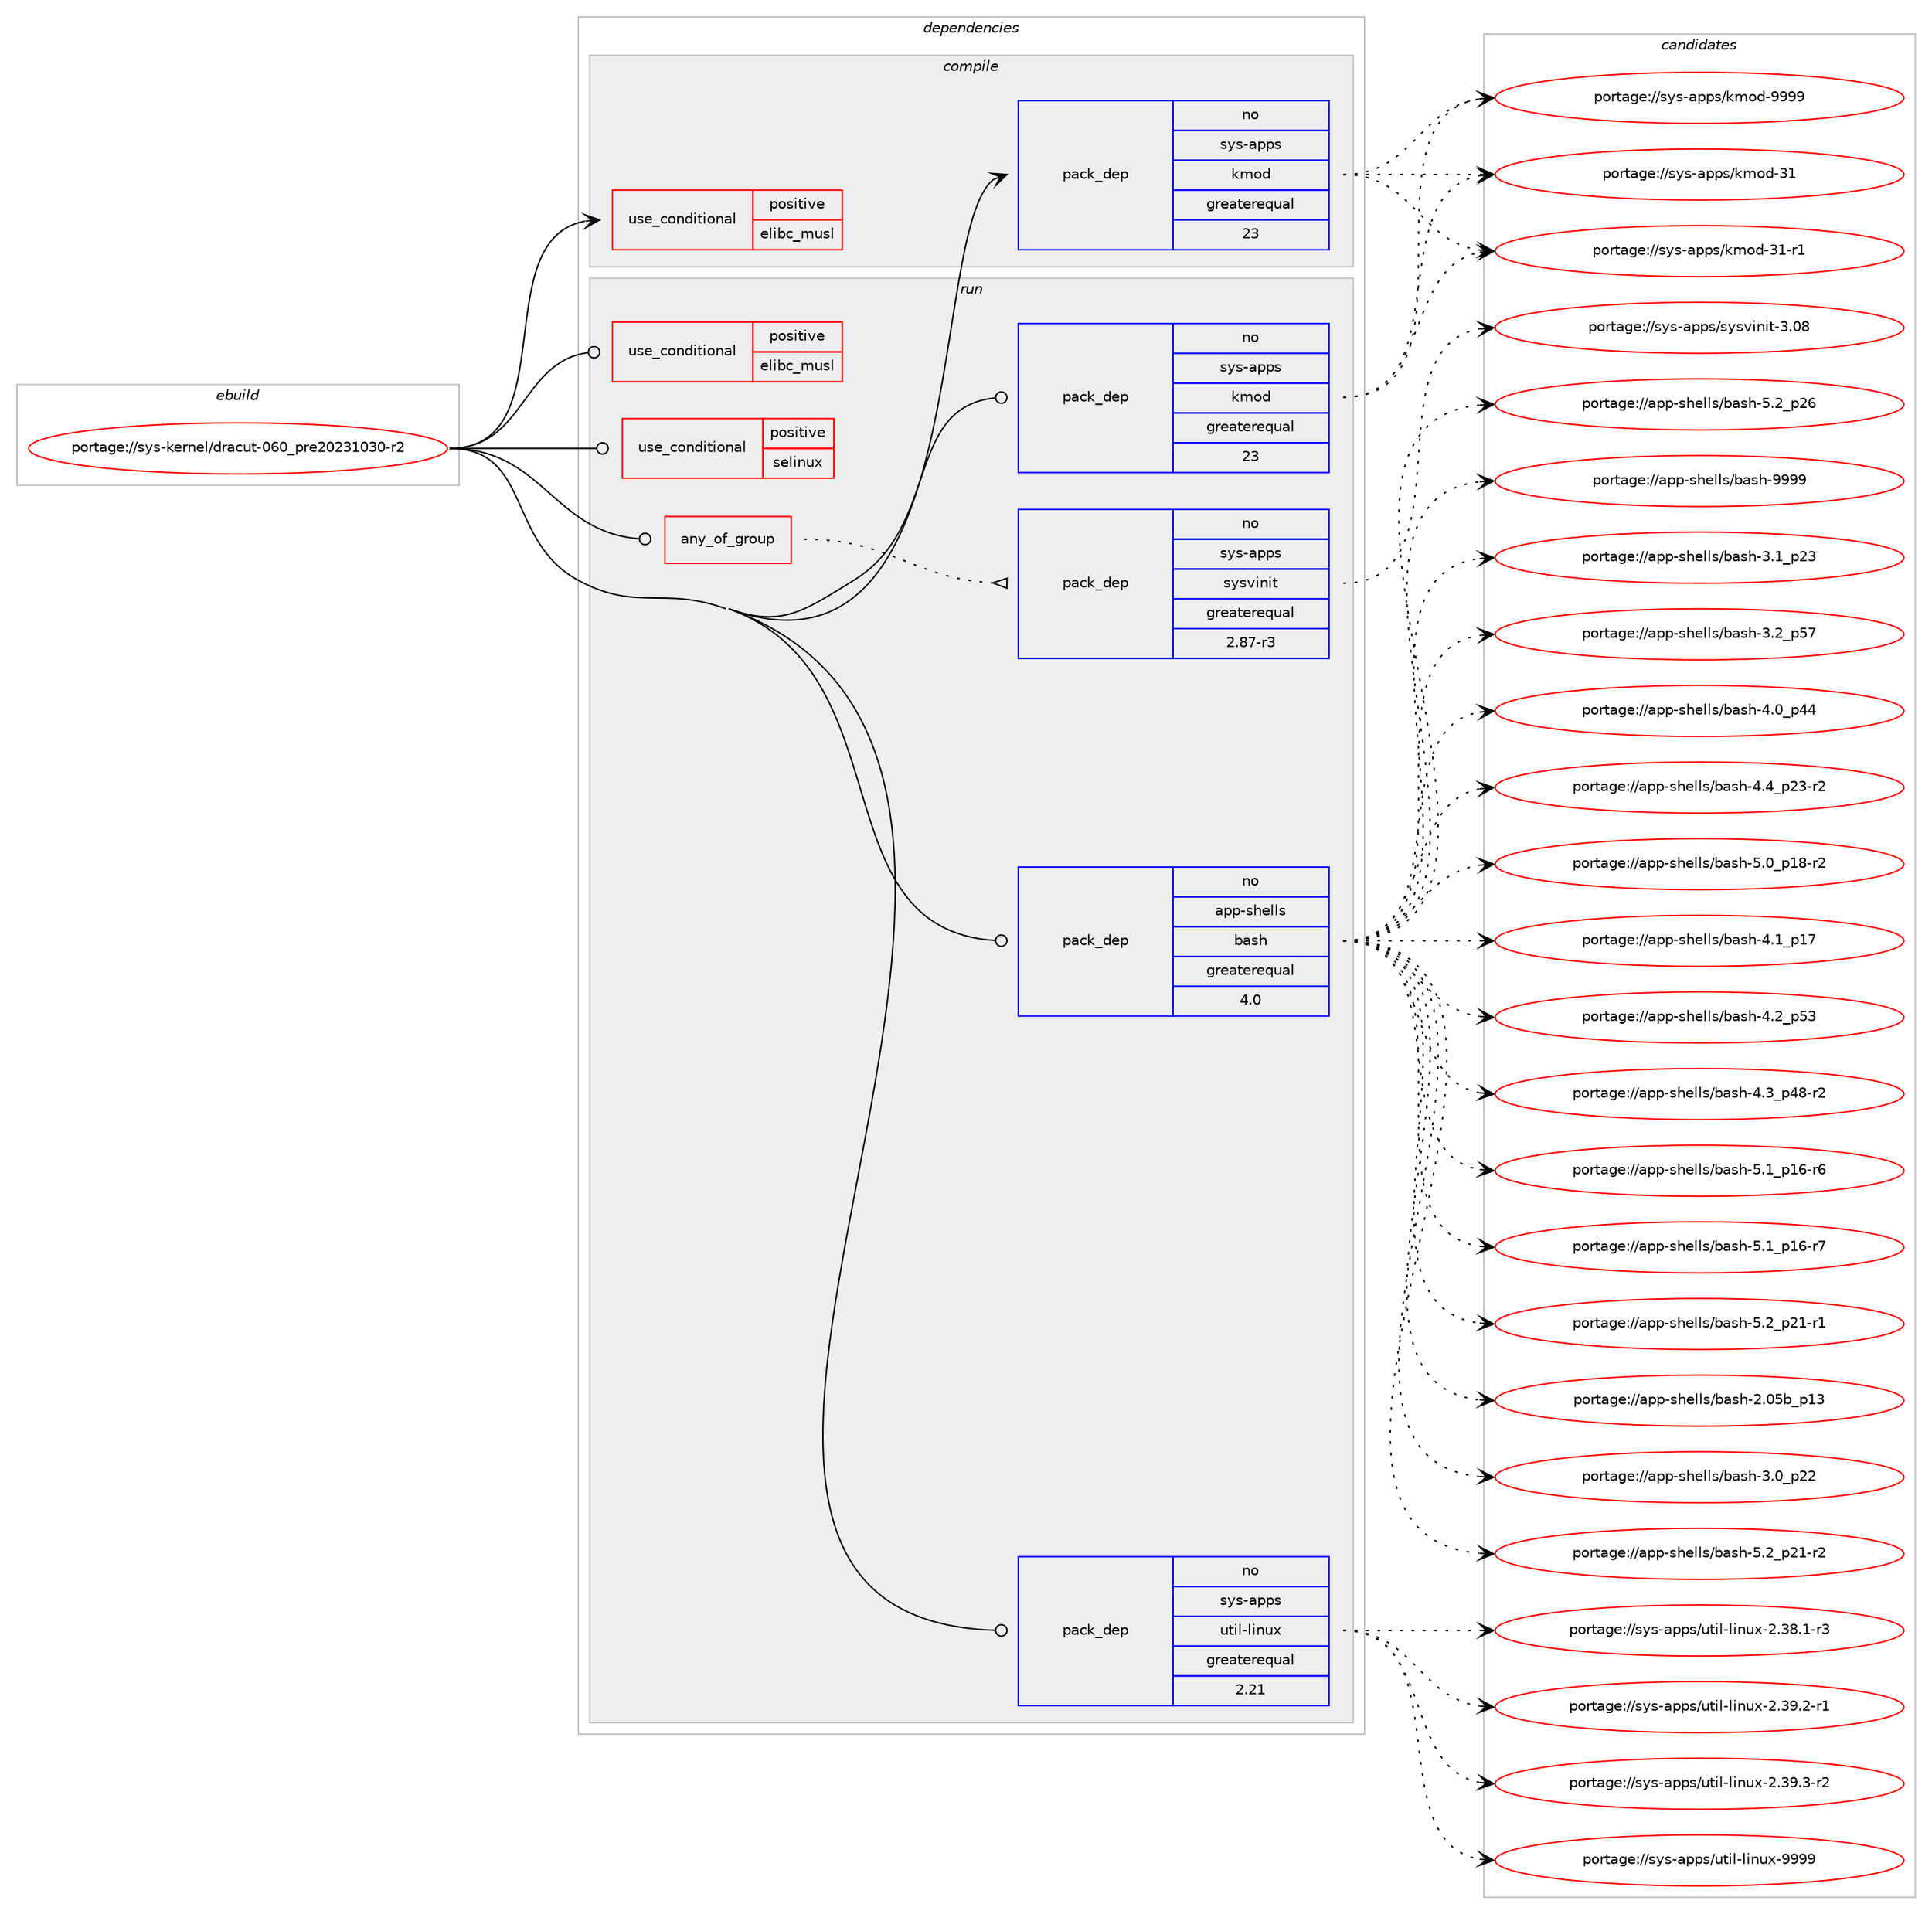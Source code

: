 digraph prolog {

# *************
# Graph options
# *************

newrank=true;
concentrate=true;
compound=true;
graph [rankdir=LR,fontname=Helvetica,fontsize=10,ranksep=1.5];#, ranksep=2.5, nodesep=0.2];
edge  [arrowhead=vee];
node  [fontname=Helvetica,fontsize=10];

# **********
# The ebuild
# **********

subgraph cluster_leftcol {
color=gray;
rank=same;
label=<<i>ebuild</i>>;
id [label="portage://sys-kernel/dracut-060_pre20231030-r2", color=red, width=4, href="../sys-kernel/dracut-060_pre20231030-r2.svg"];
}

# ****************
# The dependencies
# ****************

subgraph cluster_midcol {
color=gray;
label=<<i>dependencies</i>>;
subgraph cluster_compile {
fillcolor="#eeeeee";
style=filled;
label=<<i>compile</i>>;
subgraph cond11347 {
dependency16053 [label=<<TABLE BORDER="0" CELLBORDER="1" CELLSPACING="0" CELLPADDING="4"><TR><TD ROWSPAN="3" CELLPADDING="10">use_conditional</TD></TR><TR><TD>positive</TD></TR><TR><TD>elibc_musl</TD></TR></TABLE>>, shape=none, color=red];
# *** BEGIN UNKNOWN DEPENDENCY TYPE (TODO) ***
# dependency16053 -> package_dependency(portage://sys-kernel/dracut-060_pre20231030-r2,install,no,sys-libs,fts-standalone,none,[,,],[],[])
# *** END UNKNOWN DEPENDENCY TYPE (TODO) ***

}
id:e -> dependency16053:w [weight=20,style="solid",arrowhead="vee"];
subgraph pack4553 {
dependency16054 [label=<<TABLE BORDER="0" CELLBORDER="1" CELLSPACING="0" CELLPADDING="4" WIDTH="220"><TR><TD ROWSPAN="6" CELLPADDING="30">pack_dep</TD></TR><TR><TD WIDTH="110">no</TD></TR><TR><TD>sys-apps</TD></TR><TR><TD>kmod</TD></TR><TR><TD>greaterequal</TD></TR><TR><TD>23</TD></TR></TABLE>>, shape=none, color=blue];
}
id:e -> dependency16054:w [weight=20,style="solid",arrowhead="vee"];
}
subgraph cluster_compileandrun {
fillcolor="#eeeeee";
style=filled;
label=<<i>compile and run</i>>;
}
subgraph cluster_run {
fillcolor="#eeeeee";
style=filled;
label=<<i>run</i>>;
subgraph any152 {
dependency16055 [label=<<TABLE BORDER="0" CELLBORDER="1" CELLSPACING="0" CELLPADDING="4"><TR><TD CELLPADDING="10">any_of_group</TD></TR></TABLE>>, shape=none, color=red];subgraph pack4554 {
dependency16056 [label=<<TABLE BORDER="0" CELLBORDER="1" CELLSPACING="0" CELLPADDING="4" WIDTH="220"><TR><TD ROWSPAN="6" CELLPADDING="30">pack_dep</TD></TR><TR><TD WIDTH="110">no</TD></TR><TR><TD>sys-apps</TD></TR><TR><TD>sysvinit</TD></TR><TR><TD>greaterequal</TD></TR><TR><TD>2.87-r3</TD></TR></TABLE>>, shape=none, color=blue];
}
dependency16055:e -> dependency16056:w [weight=20,style="dotted",arrowhead="oinv"];
# *** BEGIN UNKNOWN DEPENDENCY TYPE (TODO) ***
# dependency16055 -> package_dependency(portage://sys-kernel/dracut-060_pre20231030-r2,run,no,sys-apps,openrc,none,[,,],[],[use(enable(sysv-utils),negative),use(optenable(selinux),none)])
# *** END UNKNOWN DEPENDENCY TYPE (TODO) ***

# *** BEGIN UNKNOWN DEPENDENCY TYPE (TODO) ***
# dependency16055 -> package_dependency(portage://sys-kernel/dracut-060_pre20231030-r2,run,no,sys-apps,systemd,none,[,,],[],[use(enable(sysv-utils),none)])
# *** END UNKNOWN DEPENDENCY TYPE (TODO) ***

# *** BEGIN UNKNOWN DEPENDENCY TYPE (TODO) ***
# dependency16055 -> package_dependency(portage://sys-kernel/dracut-060_pre20231030-r2,run,no,sys-apps,s6-linux-init,none,[,,],[],[use(enable(sysv-utils),negative)])
# *** END UNKNOWN DEPENDENCY TYPE (TODO) ***

}
id:e -> dependency16055:w [weight=20,style="solid",arrowhead="odot"];
subgraph cond11348 {
dependency16057 [label=<<TABLE BORDER="0" CELLBORDER="1" CELLSPACING="0" CELLPADDING="4"><TR><TD ROWSPAN="3" CELLPADDING="10">use_conditional</TD></TR><TR><TD>positive</TD></TR><TR><TD>elibc_musl</TD></TR></TABLE>>, shape=none, color=red];
# *** BEGIN UNKNOWN DEPENDENCY TYPE (TODO) ***
# dependency16057 -> package_dependency(portage://sys-kernel/dracut-060_pre20231030-r2,run,no,sys-libs,fts-standalone,none,[,,],[],[])
# *** END UNKNOWN DEPENDENCY TYPE (TODO) ***

}
id:e -> dependency16057:w [weight=20,style="solid",arrowhead="odot"];
subgraph cond11349 {
dependency16058 [label=<<TABLE BORDER="0" CELLBORDER="1" CELLSPACING="0" CELLPADDING="4"><TR><TD ROWSPAN="3" CELLPADDING="10">use_conditional</TD></TR><TR><TD>positive</TD></TR><TR><TD>selinux</TD></TR></TABLE>>, shape=none, color=red];
# *** BEGIN UNKNOWN DEPENDENCY TYPE (TODO) ***
# dependency16058 -> package_dependency(portage://sys-kernel/dracut-060_pre20231030-r2,run,no,sec-policy,selinux-dracut,none,[,,],[],[])
# *** END UNKNOWN DEPENDENCY TYPE (TODO) ***

# *** BEGIN UNKNOWN DEPENDENCY TYPE (TODO) ***
# dependency16058 -> package_dependency(portage://sys-kernel/dracut-060_pre20231030-r2,run,no,sys-libs,libselinux,none,[,,],[],[])
# *** END UNKNOWN DEPENDENCY TYPE (TODO) ***

# *** BEGIN UNKNOWN DEPENDENCY TYPE (TODO) ***
# dependency16058 -> package_dependency(portage://sys-kernel/dracut-060_pre20231030-r2,run,no,sys-libs,libsepol,none,[,,],[],[])
# *** END UNKNOWN DEPENDENCY TYPE (TODO) ***

}
id:e -> dependency16058:w [weight=20,style="solid",arrowhead="odot"];
# *** BEGIN UNKNOWN DEPENDENCY TYPE (TODO) ***
# id -> package_dependency(portage://sys-kernel/dracut-060_pre20231030-r2,run,no,app-alternatives,cpio,none,[,,],[],[])
# *** END UNKNOWN DEPENDENCY TYPE (TODO) ***

subgraph pack4555 {
dependency16059 [label=<<TABLE BORDER="0" CELLBORDER="1" CELLSPACING="0" CELLPADDING="4" WIDTH="220"><TR><TD ROWSPAN="6" CELLPADDING="30">pack_dep</TD></TR><TR><TD WIDTH="110">no</TD></TR><TR><TD>app-shells</TD></TR><TR><TD>bash</TD></TR><TR><TD>greaterequal</TD></TR><TR><TD>4.0</TD></TR></TABLE>>, shape=none, color=blue];
}
id:e -> dependency16059:w [weight=20,style="solid",arrowhead="odot"];
# *** BEGIN UNKNOWN DEPENDENCY TYPE (TODO) ***
# id -> package_dependency(portage://sys-kernel/dracut-060_pre20231030-r2,run,no,sys-apps,coreutils,none,[,,],[],[use(enable(xattr),negative)])
# *** END UNKNOWN DEPENDENCY TYPE (TODO) ***

subgraph pack4556 {
dependency16060 [label=<<TABLE BORDER="0" CELLBORDER="1" CELLSPACING="0" CELLPADDING="4" WIDTH="220"><TR><TD ROWSPAN="6" CELLPADDING="30">pack_dep</TD></TR><TR><TD WIDTH="110">no</TD></TR><TR><TD>sys-apps</TD></TR><TR><TD>kmod</TD></TR><TR><TD>greaterequal</TD></TR><TR><TD>23</TD></TR></TABLE>>, shape=none, color=blue];
}
id:e -> dependency16060:w [weight=20,style="solid",arrowhead="odot"];
subgraph pack4557 {
dependency16061 [label=<<TABLE BORDER="0" CELLBORDER="1" CELLSPACING="0" CELLPADDING="4" WIDTH="220"><TR><TD ROWSPAN="6" CELLPADDING="30">pack_dep</TD></TR><TR><TD WIDTH="110">no</TD></TR><TR><TD>sys-apps</TD></TR><TR><TD>util-linux</TD></TR><TR><TD>greaterequal</TD></TR><TR><TD>2.21</TD></TR></TABLE>>, shape=none, color=blue];
}
id:e -> dependency16061:w [weight=20,style="solid",arrowhead="odot"];
# *** BEGIN UNKNOWN DEPENDENCY TYPE (TODO) ***
# id -> package_dependency(portage://sys-kernel/dracut-060_pre20231030-r2,run,no,virtual,pkgconfig,none,[,,],[],[])
# *** END UNKNOWN DEPENDENCY TYPE (TODO) ***

# *** BEGIN UNKNOWN DEPENDENCY TYPE (TODO) ***
# id -> package_dependency(portage://sys-kernel/dracut-060_pre20231030-r2,run,no,virtual,udev,none,[,,],[],[])
# *** END UNKNOWN DEPENDENCY TYPE (TODO) ***

}
}

# **************
# The candidates
# **************

subgraph cluster_choices {
rank=same;
color=gray;
label=<<i>candidates</i>>;

subgraph choice4553 {
color=black;
nodesep=1;
choice115121115459711211211547107109111100455149 [label="portage://sys-apps/kmod-31", color=red, width=4,href="../sys-apps/kmod-31.svg"];
choice1151211154597112112115471071091111004551494511449 [label="portage://sys-apps/kmod-31-r1", color=red, width=4,href="../sys-apps/kmod-31-r1.svg"];
choice1151211154597112112115471071091111004557575757 [label="portage://sys-apps/kmod-9999", color=red, width=4,href="../sys-apps/kmod-9999.svg"];
dependency16054:e -> choice115121115459711211211547107109111100455149:w [style=dotted,weight="100"];
dependency16054:e -> choice1151211154597112112115471071091111004551494511449:w [style=dotted,weight="100"];
dependency16054:e -> choice1151211154597112112115471071091111004557575757:w [style=dotted,weight="100"];
}
subgraph choice4554 {
color=black;
nodesep=1;
choice1151211154597112112115471151211151181051101051164551464856 [label="portage://sys-apps/sysvinit-3.08", color=red, width=4,href="../sys-apps/sysvinit-3.08.svg"];
dependency16056:e -> choice1151211154597112112115471151211151181051101051164551464856:w [style=dotted,weight="100"];
}
subgraph choice4555 {
color=black;
nodesep=1;
choice9711211245115104101108108115479897115104455046485398951124951 [label="portage://app-shells/bash-2.05b_p13", color=red, width=4,href="../app-shells/bash-2.05b_p13.svg"];
choice971121124511510410110810811547989711510445514648951125050 [label="portage://app-shells/bash-3.0_p22", color=red, width=4,href="../app-shells/bash-3.0_p22.svg"];
choice971121124511510410110810811547989711510445514649951125051 [label="portage://app-shells/bash-3.1_p23", color=red, width=4,href="../app-shells/bash-3.1_p23.svg"];
choice971121124511510410110810811547989711510445514650951125355 [label="portage://app-shells/bash-3.2_p57", color=red, width=4,href="../app-shells/bash-3.2_p57.svg"];
choice971121124511510410110810811547989711510445524648951125252 [label="portage://app-shells/bash-4.0_p44", color=red, width=4,href="../app-shells/bash-4.0_p44.svg"];
choice971121124511510410110810811547989711510445524649951124955 [label="portage://app-shells/bash-4.1_p17", color=red, width=4,href="../app-shells/bash-4.1_p17.svg"];
choice971121124511510410110810811547989711510445524650951125351 [label="portage://app-shells/bash-4.2_p53", color=red, width=4,href="../app-shells/bash-4.2_p53.svg"];
choice9711211245115104101108108115479897115104455246519511252564511450 [label="portage://app-shells/bash-4.3_p48-r2", color=red, width=4,href="../app-shells/bash-4.3_p48-r2.svg"];
choice9711211245115104101108108115479897115104455246529511250514511450 [label="portage://app-shells/bash-4.4_p23-r2", color=red, width=4,href="../app-shells/bash-4.4_p23-r2.svg"];
choice9711211245115104101108108115479897115104455346489511249564511450 [label="portage://app-shells/bash-5.0_p18-r2", color=red, width=4,href="../app-shells/bash-5.0_p18-r2.svg"];
choice9711211245115104101108108115479897115104455346499511249544511454 [label="portage://app-shells/bash-5.1_p16-r6", color=red, width=4,href="../app-shells/bash-5.1_p16-r6.svg"];
choice9711211245115104101108108115479897115104455346499511249544511455 [label="portage://app-shells/bash-5.1_p16-r7", color=red, width=4,href="../app-shells/bash-5.1_p16-r7.svg"];
choice9711211245115104101108108115479897115104455346509511250494511449 [label="portage://app-shells/bash-5.2_p21-r1", color=red, width=4,href="../app-shells/bash-5.2_p21-r1.svg"];
choice9711211245115104101108108115479897115104455346509511250494511450 [label="portage://app-shells/bash-5.2_p21-r2", color=red, width=4,href="../app-shells/bash-5.2_p21-r2.svg"];
choice971121124511510410110810811547989711510445534650951125054 [label="portage://app-shells/bash-5.2_p26", color=red, width=4,href="../app-shells/bash-5.2_p26.svg"];
choice97112112451151041011081081154798971151044557575757 [label="portage://app-shells/bash-9999", color=red, width=4,href="../app-shells/bash-9999.svg"];
dependency16059:e -> choice9711211245115104101108108115479897115104455046485398951124951:w [style=dotted,weight="100"];
dependency16059:e -> choice971121124511510410110810811547989711510445514648951125050:w [style=dotted,weight="100"];
dependency16059:e -> choice971121124511510410110810811547989711510445514649951125051:w [style=dotted,weight="100"];
dependency16059:e -> choice971121124511510410110810811547989711510445514650951125355:w [style=dotted,weight="100"];
dependency16059:e -> choice971121124511510410110810811547989711510445524648951125252:w [style=dotted,weight="100"];
dependency16059:e -> choice971121124511510410110810811547989711510445524649951124955:w [style=dotted,weight="100"];
dependency16059:e -> choice971121124511510410110810811547989711510445524650951125351:w [style=dotted,weight="100"];
dependency16059:e -> choice9711211245115104101108108115479897115104455246519511252564511450:w [style=dotted,weight="100"];
dependency16059:e -> choice9711211245115104101108108115479897115104455246529511250514511450:w [style=dotted,weight="100"];
dependency16059:e -> choice9711211245115104101108108115479897115104455346489511249564511450:w [style=dotted,weight="100"];
dependency16059:e -> choice9711211245115104101108108115479897115104455346499511249544511454:w [style=dotted,weight="100"];
dependency16059:e -> choice9711211245115104101108108115479897115104455346499511249544511455:w [style=dotted,weight="100"];
dependency16059:e -> choice9711211245115104101108108115479897115104455346509511250494511449:w [style=dotted,weight="100"];
dependency16059:e -> choice9711211245115104101108108115479897115104455346509511250494511450:w [style=dotted,weight="100"];
dependency16059:e -> choice971121124511510410110810811547989711510445534650951125054:w [style=dotted,weight="100"];
dependency16059:e -> choice97112112451151041011081081154798971151044557575757:w [style=dotted,weight="100"];
}
subgraph choice4556 {
color=black;
nodesep=1;
choice115121115459711211211547107109111100455149 [label="portage://sys-apps/kmod-31", color=red, width=4,href="../sys-apps/kmod-31.svg"];
choice1151211154597112112115471071091111004551494511449 [label="portage://sys-apps/kmod-31-r1", color=red, width=4,href="../sys-apps/kmod-31-r1.svg"];
choice1151211154597112112115471071091111004557575757 [label="portage://sys-apps/kmod-9999", color=red, width=4,href="../sys-apps/kmod-9999.svg"];
dependency16060:e -> choice115121115459711211211547107109111100455149:w [style=dotted,weight="100"];
dependency16060:e -> choice1151211154597112112115471071091111004551494511449:w [style=dotted,weight="100"];
dependency16060:e -> choice1151211154597112112115471071091111004557575757:w [style=dotted,weight="100"];
}
subgraph choice4557 {
color=black;
nodesep=1;
choice11512111545971121121154711711610510845108105110117120455046515646494511451 [label="portage://sys-apps/util-linux-2.38.1-r3", color=red, width=4,href="../sys-apps/util-linux-2.38.1-r3.svg"];
choice11512111545971121121154711711610510845108105110117120455046515746504511449 [label="portage://sys-apps/util-linux-2.39.2-r1", color=red, width=4,href="../sys-apps/util-linux-2.39.2-r1.svg"];
choice11512111545971121121154711711610510845108105110117120455046515746514511450 [label="portage://sys-apps/util-linux-2.39.3-r2", color=red, width=4,href="../sys-apps/util-linux-2.39.3-r2.svg"];
choice115121115459711211211547117116105108451081051101171204557575757 [label="portage://sys-apps/util-linux-9999", color=red, width=4,href="../sys-apps/util-linux-9999.svg"];
dependency16061:e -> choice11512111545971121121154711711610510845108105110117120455046515646494511451:w [style=dotted,weight="100"];
dependency16061:e -> choice11512111545971121121154711711610510845108105110117120455046515746504511449:w [style=dotted,weight="100"];
dependency16061:e -> choice11512111545971121121154711711610510845108105110117120455046515746514511450:w [style=dotted,weight="100"];
dependency16061:e -> choice115121115459711211211547117116105108451081051101171204557575757:w [style=dotted,weight="100"];
}
}

}
